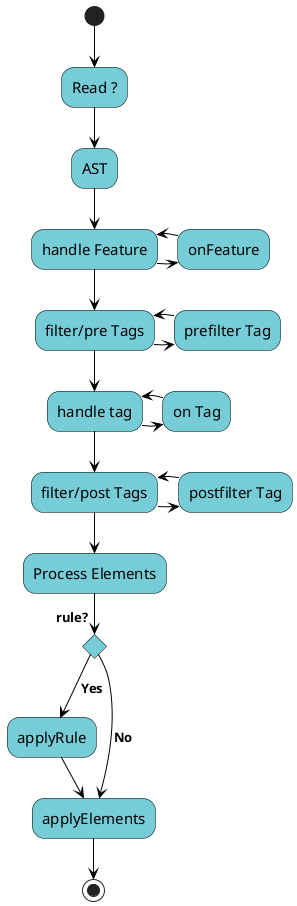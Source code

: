 @startuml
skinparam activity {
BackgroundColor #76CDD8
ArrowColor black
ArrowFontSize 13
ArrowFontStyle bold
ArrowFontName Segoe UI
BorderColor black
FontName Segoe UI
FontSize 15
}
(*) --> "Read ?"
--> "AST"
--> "handle Feature"
-right-> "onFeature"
-left-> "handle Feature"
--> "filter/pre Tags"
-right-> "prefilter Tag"
-left-> "filter/pre Tags"
--> "handle tag"
-right-> "on Tag"
-left-> "handle tag"
--> "filter/post Tags"
-right-> "postfilter Tag"
-left-> "filter/post Tags"
--> "Process Elements"
If "rule?"
--> [Yes] "applyRule"
--> "applyElements"
else
--> [No] "applyElements"
--> (*)
@enduml